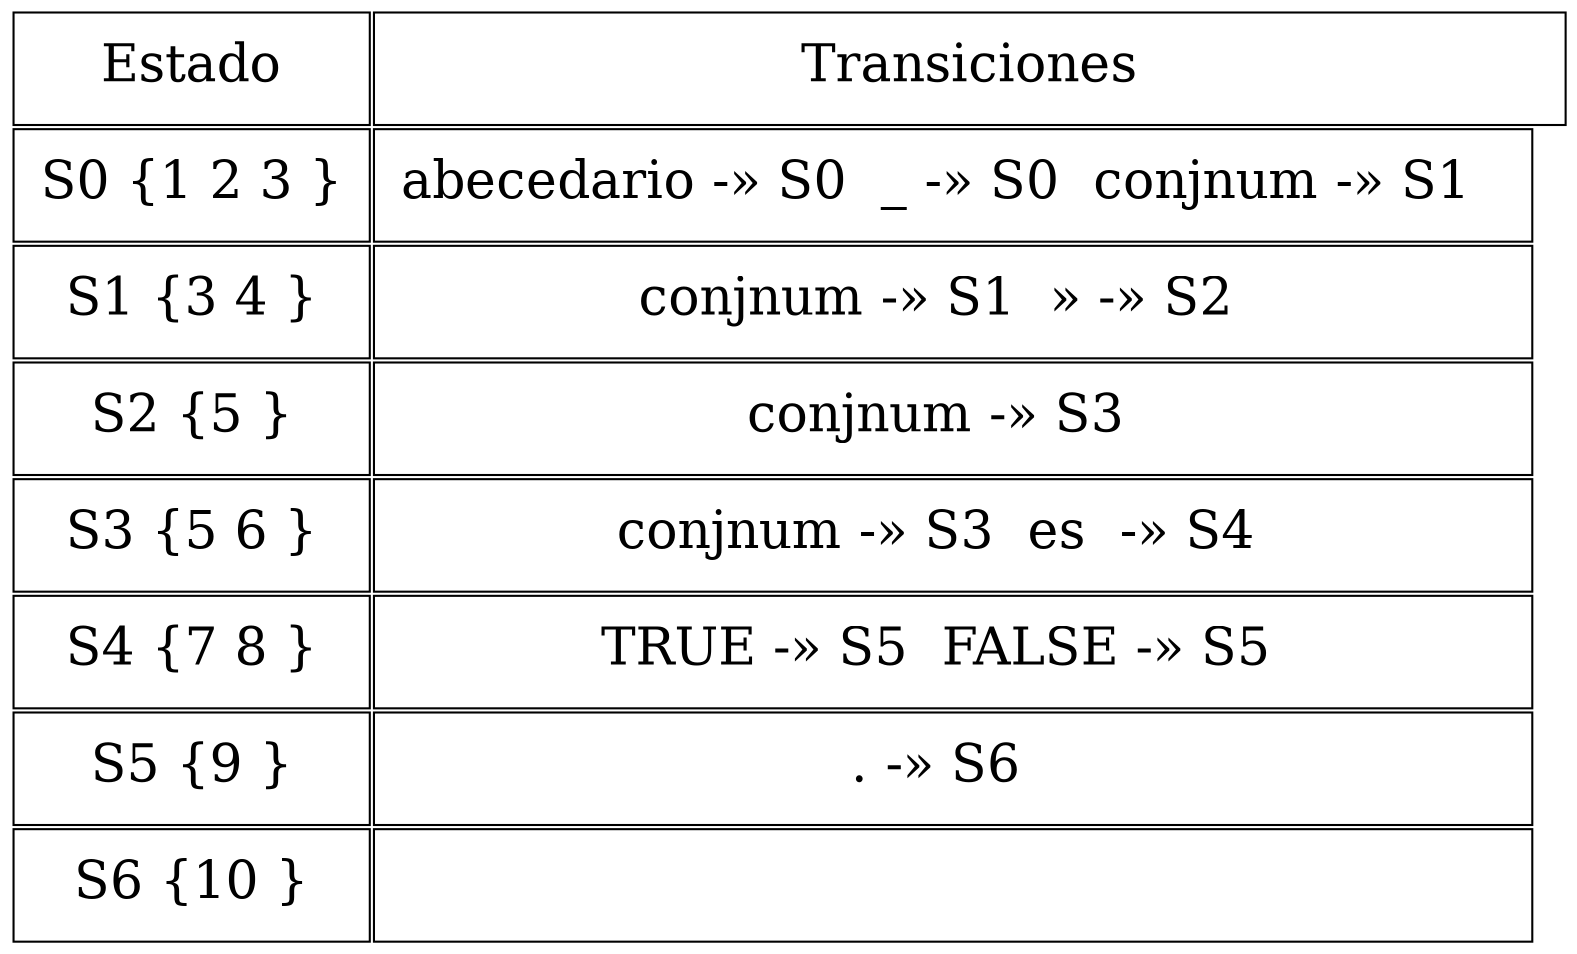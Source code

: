 digraph {
splines="line";
rankdir = TB;
node [shape=plain, height=0.5, width=1.5, fontsize=25];
graph[dpi=90];

N [label=<
<table border="0" cellborder="1" cellpadding="12">
  <tr><td>Estado</td><td colspan="9">Transiciones</td></tr>  <tr><td>S0 {1 2 3 }</td><td>abecedario -» S0  _ -» S0  conjnum -» S1  </td></tr>
  <tr><td>S1 {3 4 }</td><td>conjnum -» S1  » -» S2  </td></tr>
  <tr><td>S2 {5 }</td><td>conjnum -» S3  </td></tr>
  <tr><td>S3 {5 6 }</td><td>conjnum -» S3  es  -» S4  </td></tr>
  <tr><td>S4 {7 8 }</td><td>TRUE -» S5  FALSE -» S5  </td></tr>
  <tr><td>S5 {9 }</td><td>. -» S6  </td></tr>
  <tr><td>S6 {10 }</td><td></td></tr>
</table>>];
}